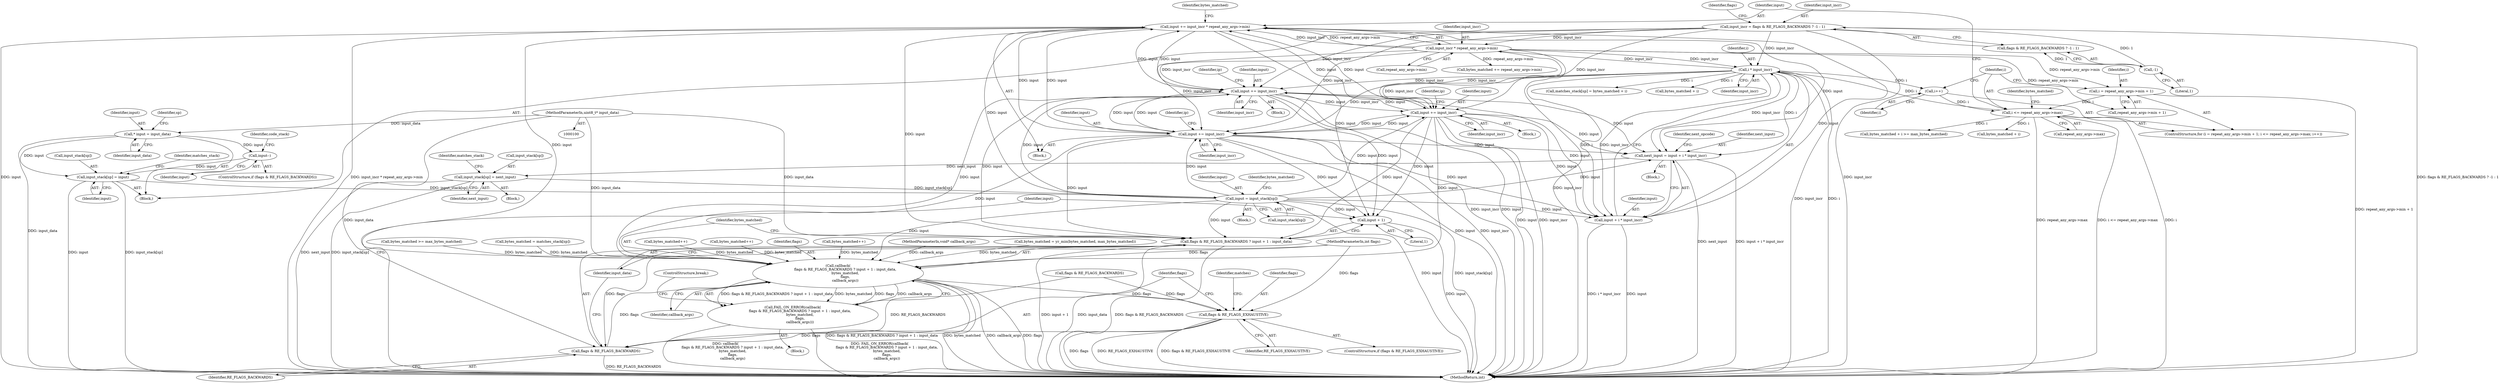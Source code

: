 digraph "0_yara_992480c30f75943e9cd6245bb2015c7737f9b661@pointer" {
"1000422" [label="(Call,input += input_incr * repeat_any_args->min)"];
"1000424" [label="(Call,input_incr * repeat_any_args->min)"];
"1000374" [label="(Call,i * input_incr)"];
"1000355" [label="(Call,i <= repeat_any_args->max)"];
"1000348" [label="(Call,i = repeat_any_args->min + 1)"];
"1000360" [label="(Call,i++)"];
"1000147" [label="(Call,input_incr = flags & RE_FLAGS_BACKWARDS ? -1 : 1)"];
"1000153" [label="(Call,-1)"];
"1000309" [label="(Call,input += input_incr)"];
"1000266" [label="(Call,input += input_incr)"];
"1000422" [label="(Call,input += input_incr * repeat_any_args->min)"];
"1000324" [label="(Call,input += input_incr)"];
"1000191" [label="(Call,input = input_stack[sp])"];
"1000167" [label="(Call,input_stack[sp] = input)"];
"1000119" [label="(Call,* input = input_data)"];
"1000102" [label="(MethodParameterIn,uint8_t* input_data)"];
"1000160" [label="(Call,input--)"];
"1000408" [label="(Call,input_stack[sp] = next_input)"];
"1000370" [label="(Call,next_input = input + i * input_incr)"];
"1000220" [label="(Call,callback(\n             flags & RE_FLAGS_BACKWARDS ? input + 1 : input_data,\n             bytes_matched,\n             flags,\n             callback_args))"];
"1000215" [label="(Call,flags & RE_FLAGS_EXHAUSTIVE)"];
"1000222" [label="(Call,flags & RE_FLAGS_BACKWARDS)"];
"1000219" [label="(Call,FAIL_ON_ERROR(callback(\n             flags & RE_FLAGS_BACKWARDS ? input + 1 : input_data,\n             bytes_matched,\n             flags,\n             callback_args)))"];
"1000221" [label="(Call,flags & RE_FLAGS_BACKWARDS ? input + 1 : input_data)"];
"1000225" [label="(Call,input + 1)"];
"1000372" [label="(Call,input + i * input_incr)"];
"1000429" [label="(Call,bytes_matched += repeat_any_args->min)"];
"1000412" [label="(Identifier,next_input)"];
"1000131" [label="(Identifier,sp)"];
"1000347" [label="(ControlStructure,for (i = repeat_any_args->min + 1; i <= repeat_any_args->max; i++))"];
"1000326" [label="(Identifier,input_incr)"];
"1000349" [label="(Identifier,i)"];
"1000311" [label="(Identifier,input_incr)"];
"1000413" [label="(Call,matches_stack[sp] = bytes_matched + i)"];
"1000264" [label="(Call,bytes_matched++)"];
"1000183" [label="(Block,)"];
"1000102" [label="(MethodParameterIn,uint8_t* input_data)"];
"1000417" [label="(Call,bytes_matched + i)"];
"1000357" [label="(Call,repeat_any_args->max)"];
"1000223" [label="(Identifier,flags)"];
"1000215" [label="(Call,flags & RE_FLAGS_EXHAUSTIVE)"];
"1000423" [label="(Identifier,input)"];
"1000310" [label="(Identifier,input)"];
"1000253" [label="(Block,)"];
"1000309" [label="(Call,input += input_incr)"];
"1000105" [label="(MethodParameterIn,int flags)"];
"1000167" [label="(Call,input_stack[sp] = input)"];
"1000221" [label="(Call,flags & RE_FLAGS_BACKWARDS ? input + 1 : input_data)"];
"1000228" [label="(Identifier,input_data)"];
"1000222" [label="(Call,flags & RE_FLAGS_BACKWARDS)"];
"1000268" [label="(Identifier,input_incr)"];
"1000231" [label="(Identifier,callback_args)"];
"1000109" [label="(Block,)"];
"1000217" [label="(Identifier,RE_FLAGS_EXHAUSTIVE)"];
"1000430" [label="(Identifier,bytes_matched)"];
"1000370" [label="(Call,next_input = input + i * input_incr)"];
"1000153" [label="(Call,-1)"];
"1000425" [label="(Identifier,input_incr)"];
"1000120" [label="(Identifier,input)"];
"1000355" [label="(Call,i <= repeat_any_args->max)"];
"1000306" [label="(Block,)"];
"1000192" [label="(Identifier,input)"];
"1000214" [label="(ControlStructure,if (flags & RE_FLAGS_EXHAUSTIVE))"];
"1000328" [label="(Identifier,ip)"];
"1000307" [label="(Call,bytes_matched++)"];
"1000232" [label="(ControlStructure,break;)"];
"1000119" [label="(Call,* input = input_data)"];
"1000230" [label="(Identifier,flags)"];
"1000409" [label="(Call,input_stack[sp])"];
"1000158" [label="(Identifier,flags)"];
"1000348" [label="(Call,i = repeat_any_args->min + 1)"];
"1000229" [label="(Identifier,bytes_matched)"];
"1000364" [label="(Call,bytes_matched + i >= max_bytes_matched)"];
"1000267" [label="(Identifier,input)"];
"1000360" [label="(Call,i++)"];
"1000362" [label="(Block,)"];
"1000149" [label="(Call,flags & RE_FLAGS_BACKWARDS ? -1 : 1)"];
"1000164" [label="(Identifier,code_stack)"];
"1000270" [label="(Identifier,ip)"];
"1000160" [label="(Call,input--)"];
"1000174" [label="(Identifier,matches_stack)"];
"1000375" [label="(Identifier,i)"];
"1000376" [label="(Identifier,input_incr)"];
"1000171" [label="(Identifier,input)"];
"1000237" [label="(Identifier,matches)"];
"1000219" [label="(Call,FAIL_ON_ERROR(callback(\n             flags & RE_FLAGS_BACKWARDS ? input + 1 : input_data,\n             bytes_matched,\n             flags,\n             callback_args)))"];
"1000218" [label="(Block,)"];
"1000415" [label="(Identifier,matches_stack)"];
"1000220" [label="(Call,callback(\n             flags & RE_FLAGS_BACKWARDS ? input + 1 : input_data,\n             bytes_matched,\n             flags,\n             callback_args))"];
"1000322" [label="(Call,bytes_matched++)"];
"1000148" [label="(Identifier,input_incr)"];
"1000313" [label="(Identifier,ip)"];
"1000408" [label="(Call,input_stack[sp] = next_input)"];
"1000325" [label="(Identifier,input)"];
"1000191" [label="(Call,input = input_stack[sp])"];
"1000224" [label="(Identifier,RE_FLAGS_BACKWARDS)"];
"1000168" [label="(Call,input_stack[sp])"];
"1000426" [label="(Call,repeat_any_args->min)"];
"1000372" [label="(Call,input + i * input_incr)"];
"1000193" [label="(Call,input_stack[sp])"];
"1000324" [label="(Call,input += input_incr)"];
"1000216" [label="(Identifier,flags)"];
"1000263" [label="(Block,)"];
"1000381" [label="(Identifier,next_opcode)"];
"1000197" [label="(Identifier,bytes_matched)"];
"1000374" [label="(Call,i * input_incr)"];
"1000356" [label="(Identifier,i)"];
"1000107" [label="(MethodParameterIn,void* callback_args)"];
"1000226" [label="(Identifier,input)"];
"1000161" [label="(Identifier,input)"];
"1000365" [label="(Call,bytes_matched + i)"];
"1000121" [label="(Identifier,input_data)"];
"1000373" [label="(Identifier,input)"];
"1000154" [label="(Literal,1)"];
"1000147" [label="(Call,input_incr = flags & RE_FLAGS_BACKWARDS ? -1 : 1)"];
"1000371" [label="(Identifier,next_input)"];
"1000350" [label="(Call,repeat_any_args->min + 1)"];
"1000457" [label="(MethodReturn,int)"];
"1000266" [label="(Call,input += input_incr)"];
"1000424" [label="(Call,input_incr * repeat_any_args->min)"];
"1000395" [label="(Block,)"];
"1000227" [label="(Literal,1)"];
"1000422" [label="(Call,input += input_incr * repeat_any_args->min)"];
"1000361" [label="(Identifier,i)"];
"1000157" [label="(Call,flags & RE_FLAGS_BACKWARDS)"];
"1000366" [label="(Identifier,bytes_matched)"];
"1000434" [label="(Call,bytes_matched = yr_min(bytes_matched, max_bytes_matched))"];
"1000225" [label="(Call,input + 1)"];
"1000156" [label="(ControlStructure,if (flags & RE_FLAGS_BACKWARDS))"];
"1000246" [label="(Call,bytes_matched >= max_bytes_matched)"];
"1000196" [label="(Call,bytes_matched = matches_stack[sp])"];
"1000422" -> "1000253"  [label="AST: "];
"1000422" -> "1000424"  [label="CFG: "];
"1000423" -> "1000422"  [label="AST: "];
"1000424" -> "1000422"  [label="AST: "];
"1000430" -> "1000422"  [label="CFG: "];
"1000422" -> "1000457"  [label="DDG: input"];
"1000422" -> "1000457"  [label="DDG: input_incr * repeat_any_args->min"];
"1000422" -> "1000220"  [label="DDG: input"];
"1000422" -> "1000221"  [label="DDG: input"];
"1000422" -> "1000225"  [label="DDG: input"];
"1000422" -> "1000266"  [label="DDG: input"];
"1000422" -> "1000309"  [label="DDG: input"];
"1000422" -> "1000324"  [label="DDG: input"];
"1000422" -> "1000370"  [label="DDG: input"];
"1000422" -> "1000372"  [label="DDG: input"];
"1000424" -> "1000422"  [label="DDG: input_incr"];
"1000424" -> "1000422"  [label="DDG: repeat_any_args->min"];
"1000309" -> "1000422"  [label="DDG: input"];
"1000266" -> "1000422"  [label="DDG: input"];
"1000324" -> "1000422"  [label="DDG: input"];
"1000191" -> "1000422"  [label="DDG: input"];
"1000424" -> "1000426"  [label="CFG: "];
"1000425" -> "1000424"  [label="AST: "];
"1000426" -> "1000424"  [label="AST: "];
"1000424" -> "1000457"  [label="DDG: input_incr"];
"1000424" -> "1000266"  [label="DDG: input_incr"];
"1000424" -> "1000309"  [label="DDG: input_incr"];
"1000424" -> "1000324"  [label="DDG: input_incr"];
"1000424" -> "1000348"  [label="DDG: repeat_any_args->min"];
"1000424" -> "1000350"  [label="DDG: repeat_any_args->min"];
"1000424" -> "1000374"  [label="DDG: input_incr"];
"1000374" -> "1000424"  [label="DDG: input_incr"];
"1000147" -> "1000424"  [label="DDG: input_incr"];
"1000424" -> "1000429"  [label="DDG: repeat_any_args->min"];
"1000374" -> "1000372"  [label="AST: "];
"1000374" -> "1000376"  [label="CFG: "];
"1000375" -> "1000374"  [label="AST: "];
"1000376" -> "1000374"  [label="AST: "];
"1000372" -> "1000374"  [label="CFG: "];
"1000374" -> "1000457"  [label="DDG: input_incr"];
"1000374" -> "1000457"  [label="DDG: i"];
"1000374" -> "1000266"  [label="DDG: input_incr"];
"1000374" -> "1000309"  [label="DDG: input_incr"];
"1000374" -> "1000324"  [label="DDG: input_incr"];
"1000374" -> "1000360"  [label="DDG: i"];
"1000374" -> "1000370"  [label="DDG: i"];
"1000374" -> "1000370"  [label="DDG: input_incr"];
"1000374" -> "1000372"  [label="DDG: i"];
"1000374" -> "1000372"  [label="DDG: input_incr"];
"1000355" -> "1000374"  [label="DDG: i"];
"1000147" -> "1000374"  [label="DDG: input_incr"];
"1000374" -> "1000413"  [label="DDG: i"];
"1000374" -> "1000417"  [label="DDG: i"];
"1000355" -> "1000347"  [label="AST: "];
"1000355" -> "1000357"  [label="CFG: "];
"1000356" -> "1000355"  [label="AST: "];
"1000357" -> "1000355"  [label="AST: "];
"1000366" -> "1000355"  [label="CFG: "];
"1000423" -> "1000355"  [label="CFG: "];
"1000355" -> "1000457"  [label="DDG: i"];
"1000355" -> "1000457"  [label="DDG: repeat_any_args->max"];
"1000355" -> "1000457"  [label="DDG: i <= repeat_any_args->max"];
"1000348" -> "1000355"  [label="DDG: i"];
"1000360" -> "1000355"  [label="DDG: i"];
"1000355" -> "1000364"  [label="DDG: i"];
"1000355" -> "1000365"  [label="DDG: i"];
"1000348" -> "1000347"  [label="AST: "];
"1000348" -> "1000350"  [label="CFG: "];
"1000349" -> "1000348"  [label="AST: "];
"1000350" -> "1000348"  [label="AST: "];
"1000356" -> "1000348"  [label="CFG: "];
"1000348" -> "1000457"  [label="DDG: repeat_any_args->min + 1"];
"1000360" -> "1000347"  [label="AST: "];
"1000360" -> "1000361"  [label="CFG: "];
"1000361" -> "1000360"  [label="AST: "];
"1000356" -> "1000360"  [label="CFG: "];
"1000147" -> "1000109"  [label="AST: "];
"1000147" -> "1000149"  [label="CFG: "];
"1000148" -> "1000147"  [label="AST: "];
"1000149" -> "1000147"  [label="AST: "];
"1000158" -> "1000147"  [label="CFG: "];
"1000147" -> "1000457"  [label="DDG: flags & RE_FLAGS_BACKWARDS ? -1 : 1"];
"1000147" -> "1000457"  [label="DDG: input_incr"];
"1000153" -> "1000147"  [label="DDG: 1"];
"1000147" -> "1000266"  [label="DDG: input_incr"];
"1000147" -> "1000309"  [label="DDG: input_incr"];
"1000147" -> "1000324"  [label="DDG: input_incr"];
"1000153" -> "1000149"  [label="AST: "];
"1000153" -> "1000154"  [label="CFG: "];
"1000154" -> "1000153"  [label="AST: "];
"1000149" -> "1000153"  [label="CFG: "];
"1000153" -> "1000149"  [label="DDG: 1"];
"1000309" -> "1000306"  [label="AST: "];
"1000309" -> "1000311"  [label="CFG: "];
"1000310" -> "1000309"  [label="AST: "];
"1000311" -> "1000309"  [label="AST: "];
"1000313" -> "1000309"  [label="CFG: "];
"1000309" -> "1000457"  [label="DDG: input"];
"1000309" -> "1000457"  [label="DDG: input_incr"];
"1000309" -> "1000220"  [label="DDG: input"];
"1000309" -> "1000221"  [label="DDG: input"];
"1000309" -> "1000225"  [label="DDG: input"];
"1000309" -> "1000266"  [label="DDG: input"];
"1000266" -> "1000309"  [label="DDG: input"];
"1000324" -> "1000309"  [label="DDG: input"];
"1000191" -> "1000309"  [label="DDG: input"];
"1000309" -> "1000324"  [label="DDG: input"];
"1000309" -> "1000370"  [label="DDG: input"];
"1000309" -> "1000372"  [label="DDG: input"];
"1000266" -> "1000263"  [label="AST: "];
"1000266" -> "1000268"  [label="CFG: "];
"1000267" -> "1000266"  [label="AST: "];
"1000268" -> "1000266"  [label="AST: "];
"1000270" -> "1000266"  [label="CFG: "];
"1000266" -> "1000457"  [label="DDG: input"];
"1000266" -> "1000457"  [label="DDG: input_incr"];
"1000266" -> "1000220"  [label="DDG: input"];
"1000266" -> "1000221"  [label="DDG: input"];
"1000266" -> "1000225"  [label="DDG: input"];
"1000324" -> "1000266"  [label="DDG: input"];
"1000191" -> "1000266"  [label="DDG: input"];
"1000266" -> "1000324"  [label="DDG: input"];
"1000266" -> "1000370"  [label="DDG: input"];
"1000266" -> "1000372"  [label="DDG: input"];
"1000324" -> "1000253"  [label="AST: "];
"1000324" -> "1000326"  [label="CFG: "];
"1000325" -> "1000324"  [label="AST: "];
"1000326" -> "1000324"  [label="AST: "];
"1000328" -> "1000324"  [label="CFG: "];
"1000324" -> "1000457"  [label="DDG: input_incr"];
"1000324" -> "1000457"  [label="DDG: input"];
"1000324" -> "1000220"  [label="DDG: input"];
"1000324" -> "1000221"  [label="DDG: input"];
"1000324" -> "1000225"  [label="DDG: input"];
"1000191" -> "1000324"  [label="DDG: input"];
"1000324" -> "1000370"  [label="DDG: input"];
"1000324" -> "1000372"  [label="DDG: input"];
"1000191" -> "1000183"  [label="AST: "];
"1000191" -> "1000193"  [label="CFG: "];
"1000192" -> "1000191"  [label="AST: "];
"1000193" -> "1000191"  [label="AST: "];
"1000197" -> "1000191"  [label="CFG: "];
"1000191" -> "1000457"  [label="DDG: input_stack[sp]"];
"1000191" -> "1000457"  [label="DDG: input"];
"1000167" -> "1000191"  [label="DDG: input_stack[sp]"];
"1000408" -> "1000191"  [label="DDG: input_stack[sp]"];
"1000191" -> "1000220"  [label="DDG: input"];
"1000191" -> "1000221"  [label="DDG: input"];
"1000191" -> "1000225"  [label="DDG: input"];
"1000191" -> "1000370"  [label="DDG: input"];
"1000191" -> "1000372"  [label="DDG: input"];
"1000167" -> "1000109"  [label="AST: "];
"1000167" -> "1000171"  [label="CFG: "];
"1000168" -> "1000167"  [label="AST: "];
"1000171" -> "1000167"  [label="AST: "];
"1000174" -> "1000167"  [label="CFG: "];
"1000167" -> "1000457"  [label="DDG: input_stack[sp]"];
"1000167" -> "1000457"  [label="DDG: input"];
"1000119" -> "1000167"  [label="DDG: input"];
"1000160" -> "1000167"  [label="DDG: input"];
"1000119" -> "1000109"  [label="AST: "];
"1000119" -> "1000121"  [label="CFG: "];
"1000120" -> "1000119"  [label="AST: "];
"1000121" -> "1000119"  [label="AST: "];
"1000131" -> "1000119"  [label="CFG: "];
"1000119" -> "1000457"  [label="DDG: input_data"];
"1000102" -> "1000119"  [label="DDG: input_data"];
"1000119" -> "1000160"  [label="DDG: input"];
"1000102" -> "1000100"  [label="AST: "];
"1000102" -> "1000457"  [label="DDG: input_data"];
"1000102" -> "1000220"  [label="DDG: input_data"];
"1000102" -> "1000221"  [label="DDG: input_data"];
"1000160" -> "1000156"  [label="AST: "];
"1000160" -> "1000161"  [label="CFG: "];
"1000161" -> "1000160"  [label="AST: "];
"1000164" -> "1000160"  [label="CFG: "];
"1000408" -> "1000395"  [label="AST: "];
"1000408" -> "1000412"  [label="CFG: "];
"1000409" -> "1000408"  [label="AST: "];
"1000412" -> "1000408"  [label="AST: "];
"1000415" -> "1000408"  [label="CFG: "];
"1000408" -> "1000457"  [label="DDG: input_stack[sp]"];
"1000408" -> "1000457"  [label="DDG: next_input"];
"1000370" -> "1000408"  [label="DDG: next_input"];
"1000370" -> "1000362"  [label="AST: "];
"1000370" -> "1000372"  [label="CFG: "];
"1000371" -> "1000370"  [label="AST: "];
"1000372" -> "1000370"  [label="AST: "];
"1000381" -> "1000370"  [label="CFG: "];
"1000370" -> "1000457"  [label="DDG: input + i * input_incr"];
"1000370" -> "1000457"  [label="DDG: next_input"];
"1000220" -> "1000219"  [label="AST: "];
"1000220" -> "1000231"  [label="CFG: "];
"1000221" -> "1000220"  [label="AST: "];
"1000229" -> "1000220"  [label="AST: "];
"1000230" -> "1000220"  [label="AST: "];
"1000231" -> "1000220"  [label="AST: "];
"1000219" -> "1000220"  [label="CFG: "];
"1000220" -> "1000457"  [label="DDG: flags & RE_FLAGS_BACKWARDS ? input + 1 : input_data"];
"1000220" -> "1000457"  [label="DDG: bytes_matched"];
"1000220" -> "1000457"  [label="DDG: callback_args"];
"1000220" -> "1000457"  [label="DDG: flags"];
"1000220" -> "1000215"  [label="DDG: flags"];
"1000220" -> "1000219"  [label="DDG: flags & RE_FLAGS_BACKWARDS ? input + 1 : input_data"];
"1000220" -> "1000219"  [label="DDG: bytes_matched"];
"1000220" -> "1000219"  [label="DDG: flags"];
"1000220" -> "1000219"  [label="DDG: callback_args"];
"1000264" -> "1000220"  [label="DDG: bytes_matched"];
"1000322" -> "1000220"  [label="DDG: bytes_matched"];
"1000307" -> "1000220"  [label="DDG: bytes_matched"];
"1000246" -> "1000220"  [label="DDG: bytes_matched"];
"1000196" -> "1000220"  [label="DDG: bytes_matched"];
"1000434" -> "1000220"  [label="DDG: bytes_matched"];
"1000222" -> "1000220"  [label="DDG: flags"];
"1000105" -> "1000220"  [label="DDG: flags"];
"1000107" -> "1000220"  [label="DDG: callback_args"];
"1000215" -> "1000214"  [label="AST: "];
"1000215" -> "1000217"  [label="CFG: "];
"1000216" -> "1000215"  [label="AST: "];
"1000217" -> "1000215"  [label="AST: "];
"1000223" -> "1000215"  [label="CFG: "];
"1000237" -> "1000215"  [label="CFG: "];
"1000215" -> "1000457"  [label="DDG: flags"];
"1000215" -> "1000457"  [label="DDG: RE_FLAGS_EXHAUSTIVE"];
"1000215" -> "1000457"  [label="DDG: flags & RE_FLAGS_EXHAUSTIVE"];
"1000157" -> "1000215"  [label="DDG: flags"];
"1000105" -> "1000215"  [label="DDG: flags"];
"1000215" -> "1000222"  [label="DDG: flags"];
"1000222" -> "1000221"  [label="AST: "];
"1000222" -> "1000224"  [label="CFG: "];
"1000223" -> "1000222"  [label="AST: "];
"1000224" -> "1000222"  [label="AST: "];
"1000226" -> "1000222"  [label="CFG: "];
"1000228" -> "1000222"  [label="CFG: "];
"1000222" -> "1000457"  [label="DDG: RE_FLAGS_BACKWARDS"];
"1000105" -> "1000222"  [label="DDG: flags"];
"1000157" -> "1000222"  [label="DDG: RE_FLAGS_BACKWARDS"];
"1000219" -> "1000218"  [label="AST: "];
"1000232" -> "1000219"  [label="CFG: "];
"1000219" -> "1000457"  [label="DDG: FAIL_ON_ERROR(callback(\n             flags & RE_FLAGS_BACKWARDS ? input + 1 : input_data,\n             bytes_matched,\n             flags,\n             callback_args))"];
"1000219" -> "1000457"  [label="DDG: callback(\n             flags & RE_FLAGS_BACKWARDS ? input + 1 : input_data,\n             bytes_matched,\n             flags,\n             callback_args)"];
"1000221" -> "1000225"  [label="CFG: "];
"1000221" -> "1000228"  [label="CFG: "];
"1000225" -> "1000221"  [label="AST: "];
"1000228" -> "1000221"  [label="AST: "];
"1000229" -> "1000221"  [label="CFG: "];
"1000221" -> "1000457"  [label="DDG: input + 1"];
"1000221" -> "1000457"  [label="DDG: input_data"];
"1000221" -> "1000457"  [label="DDG: flags & RE_FLAGS_BACKWARDS"];
"1000225" -> "1000227"  [label="CFG: "];
"1000226" -> "1000225"  [label="AST: "];
"1000227" -> "1000225"  [label="AST: "];
"1000225" -> "1000457"  [label="DDG: input"];
"1000373" -> "1000372"  [label="AST: "];
"1000372" -> "1000457"  [label="DDG: input"];
"1000372" -> "1000457"  [label="DDG: i * input_incr"];
}
